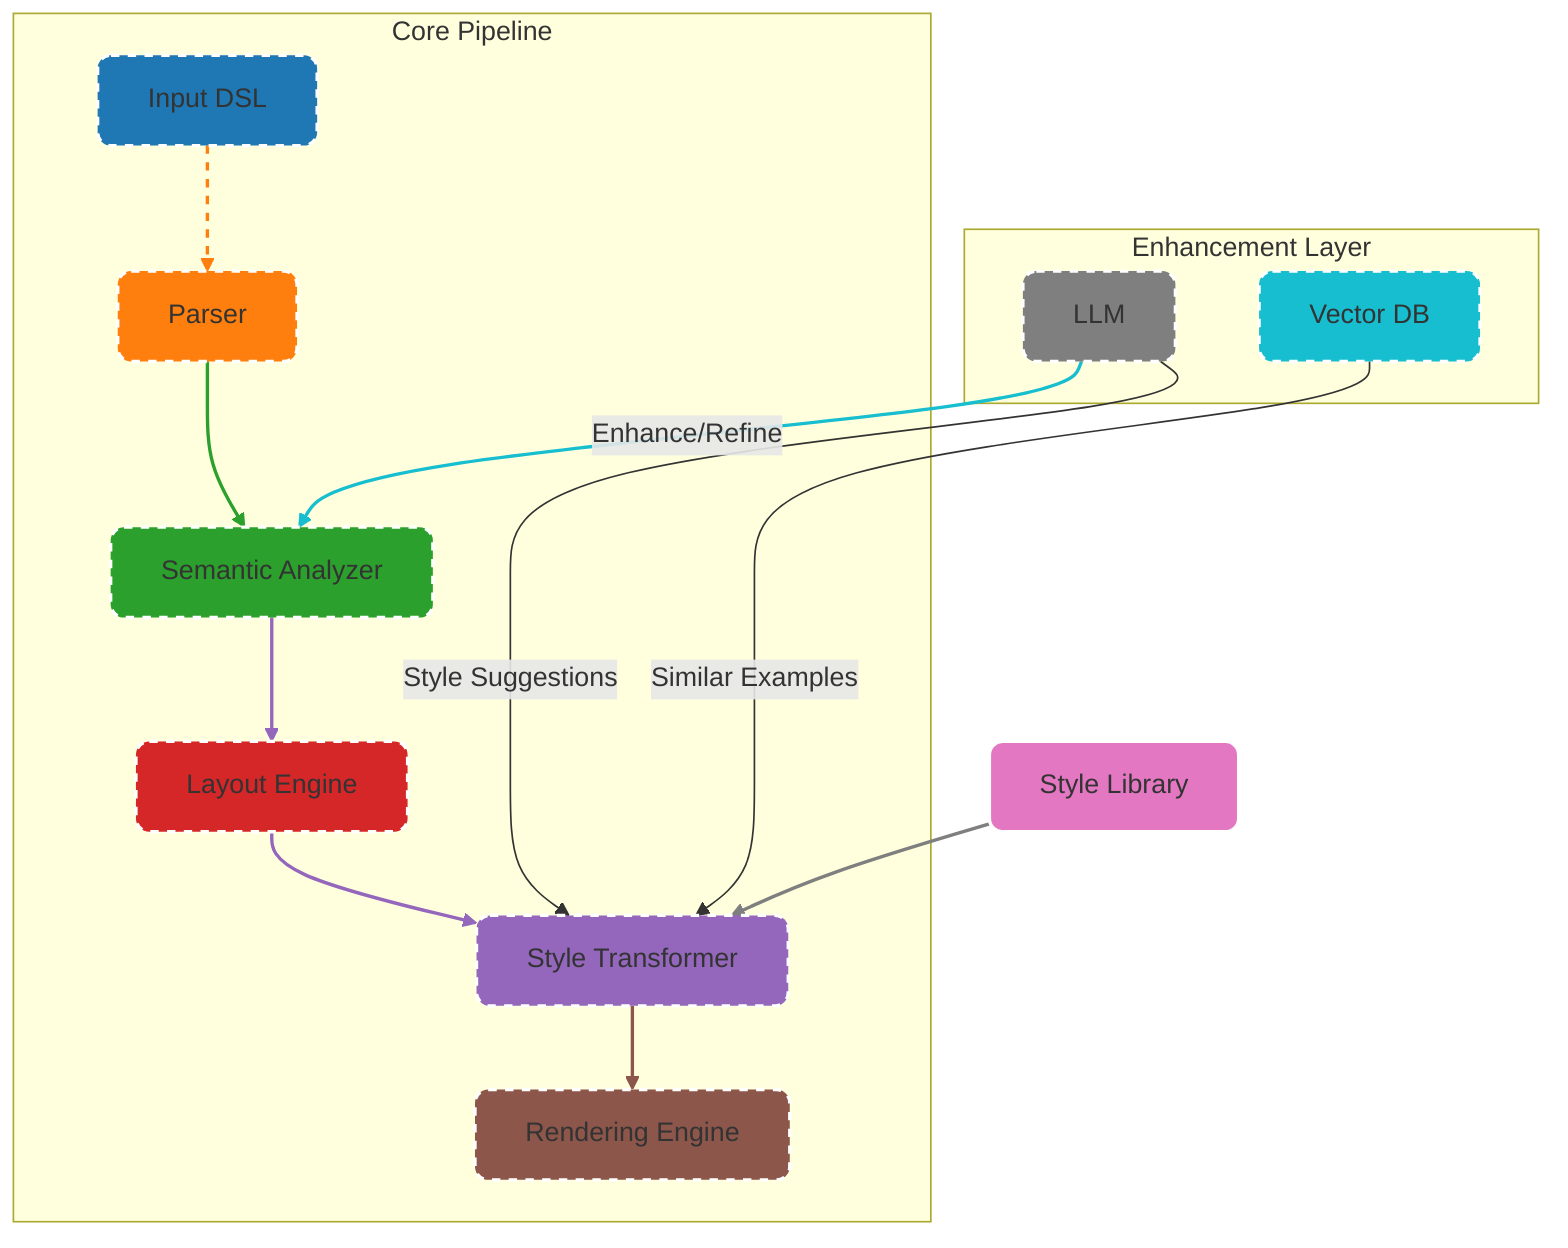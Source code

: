graph TD
    %% Style for nodes
    style A fill:#1f77b4,stroke:#ffffff,stroke-width:2px,rx:8px,ry:8px
    style B fill:#ff7f0e,stroke:#ffffff,stroke-width:2px,rx:8px,ry:8px
    style C fill:#2ca02c,stroke:#ffffff,stroke-width:2px,rx:8px,ry:8px
    style D fill:#d62728,stroke:#ffffff,stroke-width:2px,rx:8px,ry:8px
    style E fill:#9467bd,stroke:#ffffff,stroke-width:2px,rx:8px,ry:8px
    style F fill:#8c564b,stroke:#ffffff,stroke-width:2px,rx:8px,ry:8px
    style G fill:#e377c2,stroke:#ffffff,stroke-width:2px,rx:8px,ry:8px
    style H fill:#7f7f7f,stroke:#ffffff,stroke-width:2px,rx:8px,ry:8px
    style I fill:#17becf,stroke:#ffffff,stroke-width:2px,rx:8px,ry:8px

    %% Subgraph styling
    classDef enhancementLayer fill:#f0f0f0,stroke:#2ca02c,stroke-width:2px,stroke-dasharray: 5 5;
    classDef corePipeline fill:#f0f0f0,stroke:#1f77b4,stroke-width:2px,stroke-dasharray: 5 5;

    %% Nodes
    A[Input DSL] --> B[Parser]
    B --> C[Semantic Analyzer]
    C --> D[Layout Engine]
    D --> E[Style Transformer]
    E --> F[Rendering Engine]
    
    G[Style Library] --> E
    H[LLM] --> |Enhance/Refine| C
    H --> |Style Suggestions| E
    I[Vector DB] --> |Similar Examples| E

    %% Subgraphs
    subgraph "Enhancement Layer"
        class H,I enhancementLayer;
        H
        I
    end

    subgraph "Core Pipeline"
        class A,B,C,D,E,F corePipeline;
        A
        B
        C
        D
        E
        F
    end

    %% Edge Styling
    linkStyle 0 stroke:#ff7f0e,stroke-width:2px,stroke-dasharray: 5 5;
    linkStyle 1 stroke:#2ca02c,stroke-width:2px;
    linkStyle 2 stroke:#9467bd,stroke-width:2px;
    linkStyle 3 stroke:#9467bd,stroke-width:2px;
    linkStyle 4 stroke:#8c564b,stroke-width:2px;
    linkStyle 5 stroke:#7f7f7f,stroke-width:2px;
    linkStyle 6 stroke:#17becf,stroke-width:2px;
